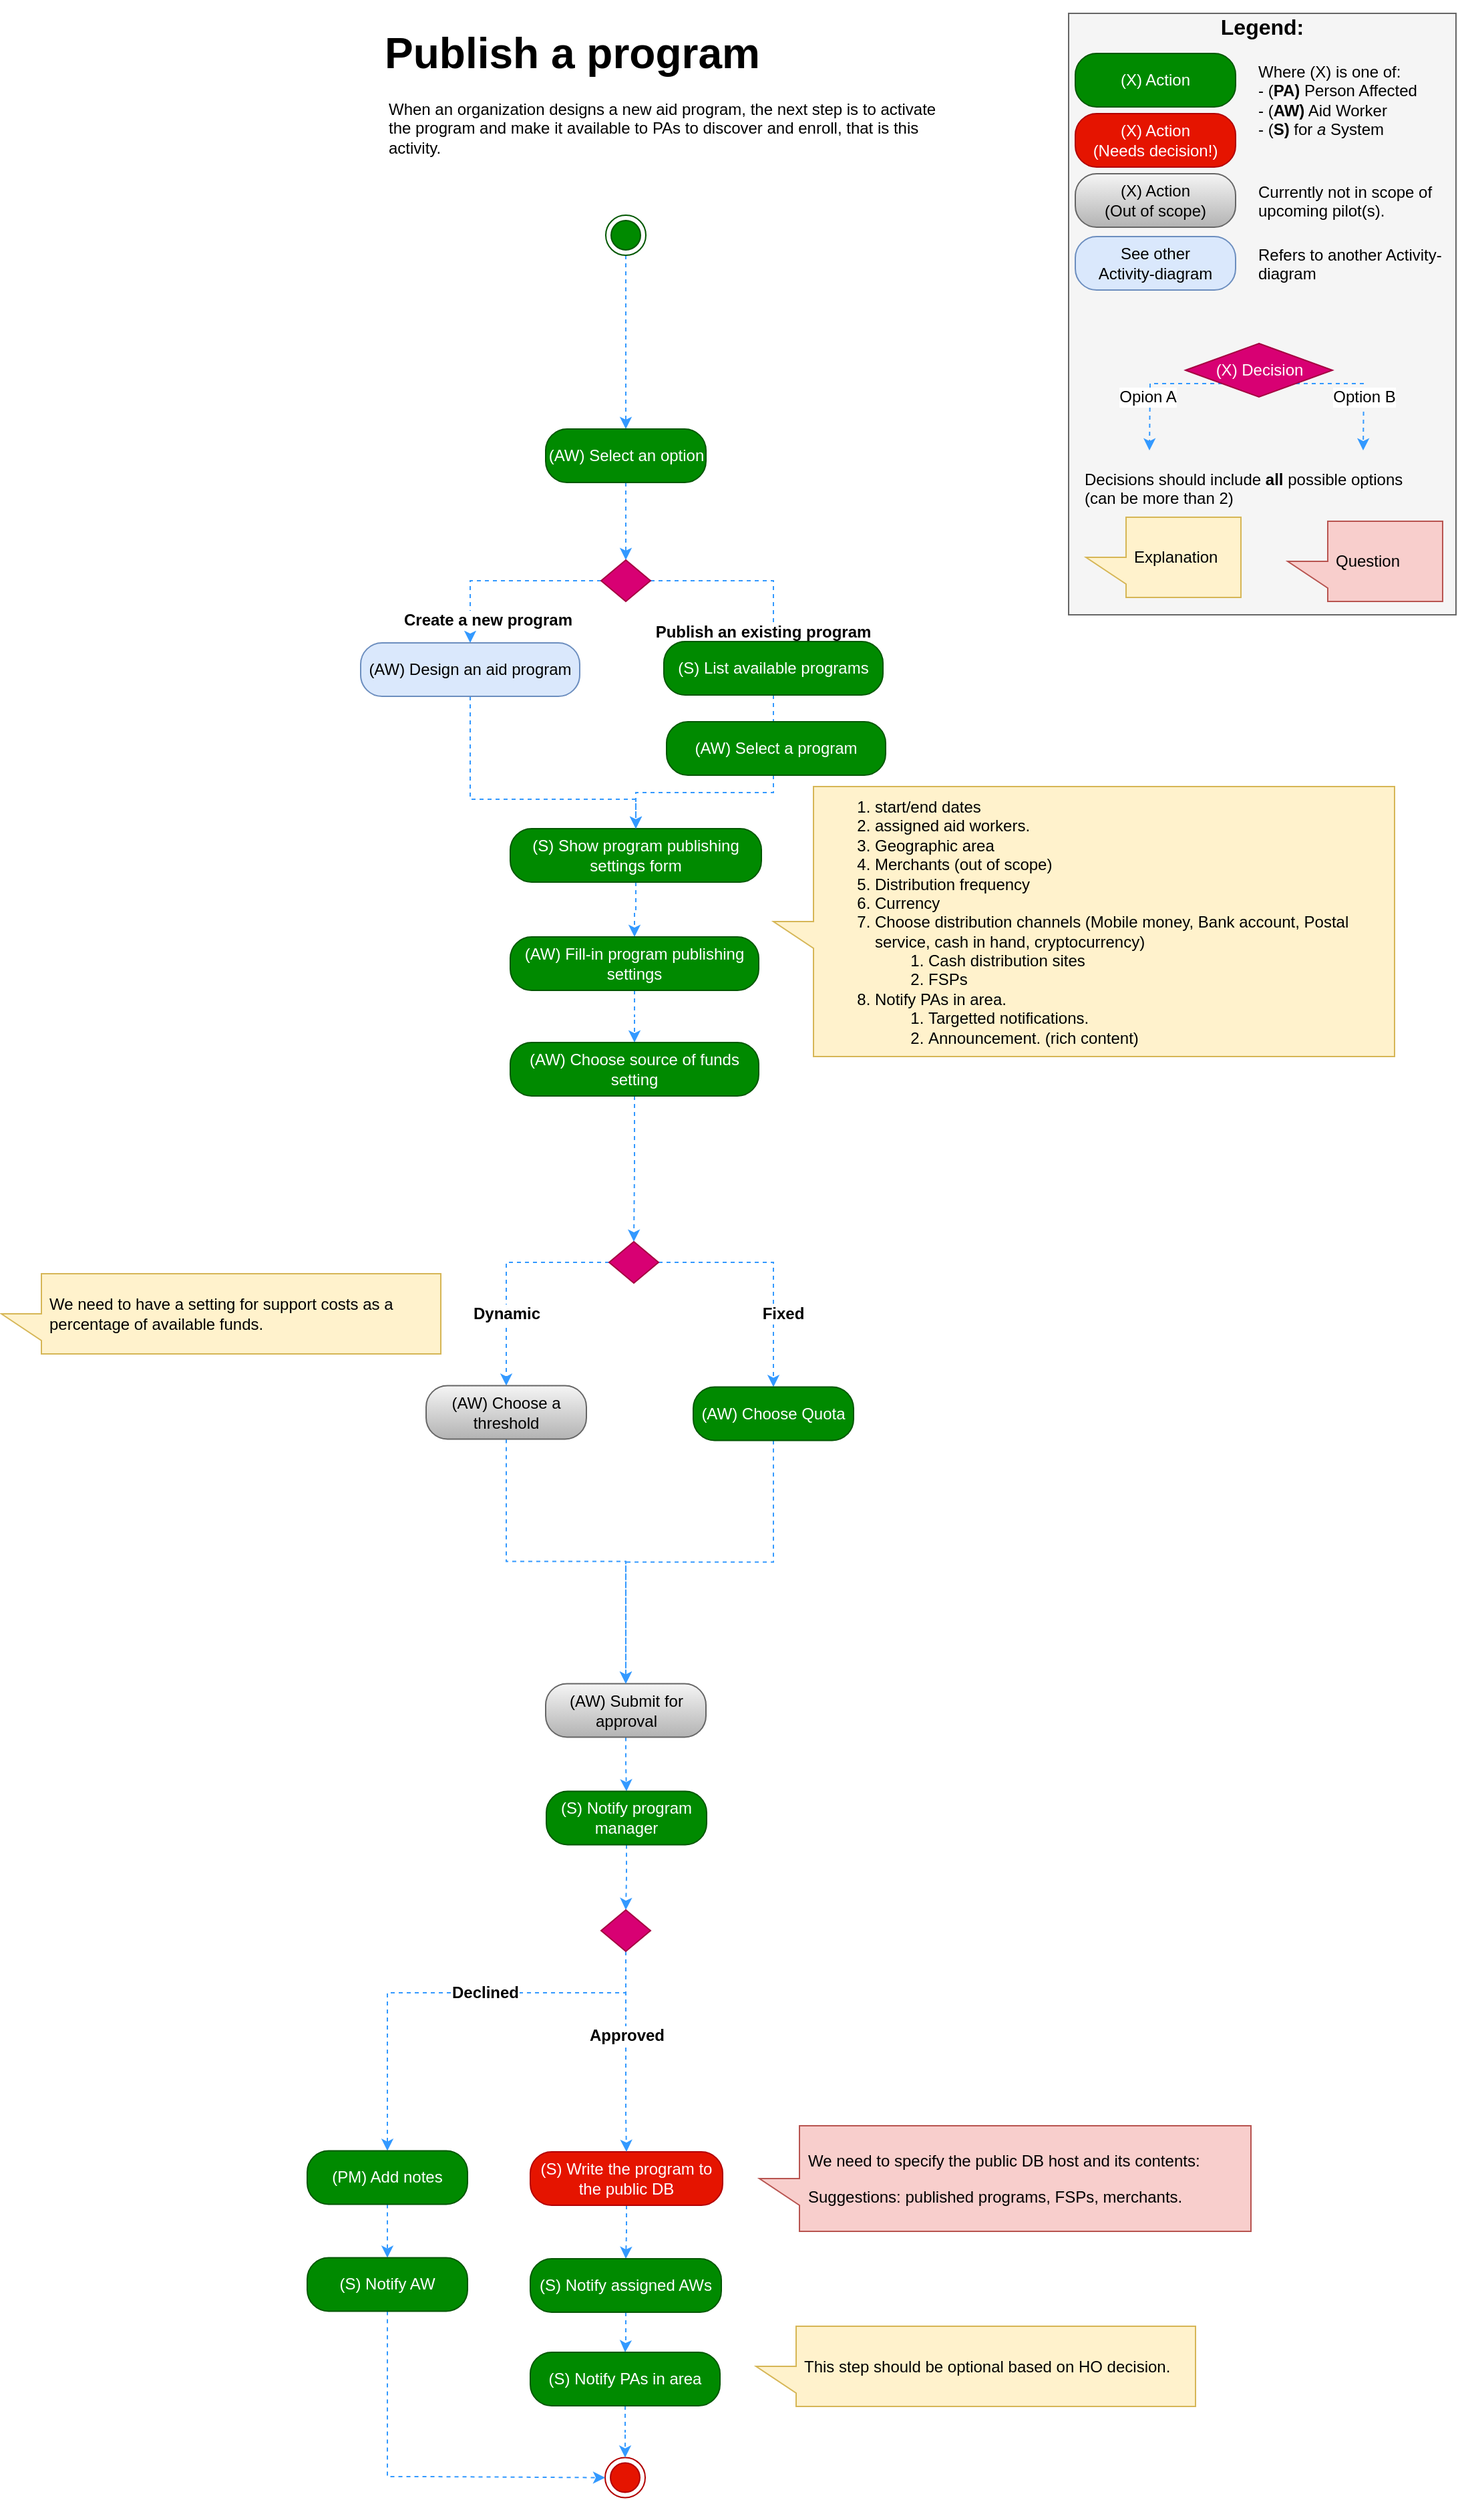 <mxfile version="10.7.7" type="github"><diagram id="uyd7z65uwDIBuKVMTp-y" name="Page-1"><mxGraphModel dx="1678" dy="412" grid="0" gridSize="10" guides="1" tooltips="1" connect="1" arrows="1" fold="1" page="1" pageScale="1" pageWidth="827" pageHeight="1169" math="0" shadow="0"><root><mxCell id="0"/><mxCell id="1" parent="0"/><mxCell id="Uqft2787y8xsAJ90PHeu-41" style="edgeStyle=orthogonalEdgeStyle;rounded=0;orthogonalLoop=1;jettySize=auto;html=1;entryX=0.5;entryY=0;entryDx=0;entryDy=0;dashed=1;strokeColor=#3399FF;fontColor=#000000;" parent="1" source="oU4Lt3CGuPSWamgN9LYf-1" target="oU4Lt3CGuPSWamgN9LYf-7" edge="1"><mxGeometry relative="1" as="geometry"/></mxCell><mxCell id="oU4Lt3CGuPSWamgN9LYf-1" value="" style="ellipse;html=1;shape=endState;fillColor=#008a00;strokeColor=#005700;fontColor=#ffffff;" parent="1" vertex="1"><mxGeometry x="183.5" y="161" width="30" height="30" as="geometry"/></mxCell><mxCell id="r_gWgSIU1no9RMqBCy4V-20" value="" style="edgeStyle=orthogonalEdgeStyle;rounded=0;orthogonalLoop=1;jettySize=auto;html=1;dashed=1;fontColor=#ffffff;strokeColor=#3399FF;entryX=0.5;entryY=0;entryDx=0;entryDy=0;" parent="1" source="KecbVdrOQGVTAzfSpqfk-3" target="KecbVdrOQGVTAzfSpqfk-7" edge="1"><mxGeometry relative="1" as="geometry"/></mxCell><mxCell id="KecbVdrOQGVTAzfSpqfk-6" value="&lt;font color=&quot;#000000&quot;&gt;Publish an existing program&lt;/font&gt;" style="text;html=1;resizable=0;points=[];align=center;verticalAlign=middle;labelBackgroundColor=#ffffff;fontColor=#ffffff;fontStyle=1" parent="r_gWgSIU1no9RMqBCy4V-20" vertex="1" connectable="0"><mxGeometry x="-0.367" y="-1" relative="1" as="geometry"><mxPoint x="40.5" y="37.5" as="offset"/></mxGeometry></mxCell><mxCell id="KecbVdrOQGVTAzfSpqfk-5" style="edgeStyle=orthogonalEdgeStyle;rounded=0;orthogonalLoop=1;jettySize=auto;html=1;entryX=0.5;entryY=0;entryDx=0;entryDy=0;dashed=1;fontColor=#ffffff;strokeColor=#3399FF;" parent="1" source="oU4Lt3CGuPSWamgN9LYf-7" target="KecbVdrOQGVTAzfSpqfk-3" edge="1"><mxGeometry relative="1" as="geometry"/></mxCell><mxCell id="oU4Lt3CGuPSWamgN9LYf-7" value="(AW) Select an option" style="rounded=1;whiteSpace=wrap;html=1;arcSize=40;fillColor=#008a00;strokeColor=#005700;fontColor=#ffffff;" parent="1" vertex="1"><mxGeometry x="138.5" y="321" width="120" height="40" as="geometry"/></mxCell><mxCell id="r_gWgSIU1no9RMqBCy4V-21" value="" style="edgeStyle=orthogonalEdgeStyle;rounded=0;orthogonalLoop=1;jettySize=auto;html=1;dashed=1;fontColor=#ffffff;strokeColor=#3399FF;" parent="1" source="oU4Lt3CGuPSWamgN9LYf-9" target="oU4Lt3CGuPSWamgN9LYf-11" edge="1"><mxGeometry relative="1" as="geometry"/></mxCell><mxCell id="oU4Lt3CGuPSWamgN9LYf-9" value="(S) Show program publishing settings form" style="rounded=1;whiteSpace=wrap;html=1;arcSize=40;fillColor=#008a00;strokeColor=#005700;fontColor=#ffffff;" parent="1" vertex="1"><mxGeometry x="112" y="620" width="188" height="40" as="geometry"/></mxCell><mxCell id="Uqft2787y8xsAJ90PHeu-7" value="" style="edgeStyle=orthogonalEdgeStyle;rounded=0;orthogonalLoop=1;jettySize=auto;html=1;dashed=1;fontColor=#ffffff;strokeColor=#3399FF;" parent="1" source="oU4Lt3CGuPSWamgN9LYf-11" target="Uqft2787y8xsAJ90PHeu-6" edge="1"><mxGeometry relative="1" as="geometry"/></mxCell><mxCell id="oU4Lt3CGuPSWamgN9LYf-11" value="(AW) Fill-in program publishing settings" style="rounded=1;whiteSpace=wrap;html=1;arcSize=40;fillColor=#008a00;strokeColor=#005700;fontColor=#ffffff;" parent="1" vertex="1"><mxGeometry x="112" y="701" width="186" height="40" as="geometry"/></mxCell><mxCell id="Uqft2787y8xsAJ90PHeu-13" style="edgeStyle=orthogonalEdgeStyle;rounded=0;orthogonalLoop=1;jettySize=auto;html=1;entryX=0.5;entryY=0;entryDx=0;entryDy=0;dashed=1;fontColor=#ffffff;strokeColor=#3399FF;" parent="1" source="Uqft2787y8xsAJ90PHeu-6" target="Uqft2787y8xsAJ90PHeu-11" edge="1"><mxGeometry relative="1" as="geometry"/></mxCell><mxCell id="Uqft2787y8xsAJ90PHeu-6" value="(AW) Choose source of funds setting" style="rounded=1;whiteSpace=wrap;html=1;arcSize=40;fillColor=#008a00;strokeColor=#005700;fontColor=#ffffff;" parent="1" vertex="1"><mxGeometry x="112" y="780" width="186" height="40" as="geometry"/></mxCell><mxCell id="w7J7dcjzom3_pEP8LGcQ-10" value="" style="edgeStyle=orthogonalEdgeStyle;rounded=0;orthogonalLoop=1;jettySize=auto;html=1;dashed=1;strokeColor=#3399FF;fontColor=#ffffff;" parent="1" edge="1"><mxGeometry relative="1" as="geometry"><mxPoint x="247.667" y="1722" as="sourcePoint"/></mxGeometry></mxCell><mxCell id="w7J7dcjzom3_pEP8LGcQ-12" value="" style="edgeStyle=orthogonalEdgeStyle;rounded=0;orthogonalLoop=1;jettySize=auto;html=1;dashed=1;strokeColor=#3399FF;fontColor=#ffffff;" parent="1" edge="1"><mxGeometry relative="1" as="geometry"><mxPoint x="197.667" y="1842" as="sourcePoint"/></mxGeometry></mxCell><mxCell id="w7J7dcjzom3_pEP8LGcQ-14" value="" style="edgeStyle=orthogonalEdgeStyle;rounded=0;orthogonalLoop=1;jettySize=auto;html=1;dashed=1;strokeColor=#3399FF;fontColor=#ffffff;" parent="1" edge="1"><mxGeometry relative="1" as="geometry"><mxPoint x="247.667" y="1922" as="sourcePoint"/></mxGeometry></mxCell><mxCell id="w7J7dcjzom3_pEP8LGcQ-18" value="" style="edgeStyle=orthogonalEdgeStyle;rounded=0;orthogonalLoop=1;jettySize=auto;html=1;dashed=1;strokeColor=#3399FF;fontColor=#ffffff;" parent="1" edge="1"><mxGeometry relative="1" as="geometry"><mxPoint x="247.667" y="1992" as="sourcePoint"/></mxGeometry></mxCell><mxCell id="w7J7dcjzom3_pEP8LGcQ-20" value="" style="edgeStyle=orthogonalEdgeStyle;rounded=0;orthogonalLoop=1;jettySize=auto;html=1;dashed=1;strokeColor=#3399FF;fontColor=#ffffff;" parent="1" edge="1"><mxGeometry relative="1" as="geometry"><mxPoint x="198" y="2112" as="sourcePoint"/></mxGeometry></mxCell><mxCell id="Q3AtUHi8kb276JzZ1yQo-1" value="" style="rounded=0;whiteSpace=wrap;html=1;fontSize=16;align=left;fillColor=#f5f5f5;strokeColor=#666666;fontColor=#333333;" parent="1" vertex="1"><mxGeometry x="530" y="10" width="290" height="450" as="geometry"/></mxCell><mxCell id="Q3AtUHi8kb276JzZ1yQo-6" value="See other&lt;br&gt;Activity-diagram" style="rounded=1;whiteSpace=wrap;html=1;arcSize=40;fillColor=#dae8fc;strokeColor=#6c8ebf;" parent="1" vertex="1"><mxGeometry x="535" y="177" width="120" height="40" as="geometry"/></mxCell><mxCell id="Q3AtUHi8kb276JzZ1yQo-8" value="(X) Action&lt;br&gt;" style="rounded=1;whiteSpace=wrap;html=1;arcSize=40;fillColor=#008a00;strokeColor=#005700;fontColor=#ffffff;" parent="1" vertex="1"><mxGeometry x="535" y="40" width="120" height="40" as="geometry"/></mxCell><mxCell id="Q3AtUHi8kb276JzZ1yQo-9" value="" style="edgeStyle=orthogonalEdgeStyle;rounded=0;orthogonalLoop=1;jettySize=auto;html=1;dashed=1;strokeColor=#3399FF;exitX=0;exitY=1;exitDx=0;exitDy=0;" parent="1" source="Q3AtUHi8kb276JzZ1yQo-13" edge="1"><mxGeometry relative="1" as="geometry"><mxPoint x="590.5" y="337" as="targetPoint"/></mxGeometry></mxCell><mxCell id="Q3AtUHi8kb276JzZ1yQo-10" value="Opion A" style="text;html=1;resizable=0;points=[];align=center;verticalAlign=middle;labelBackgroundColor=#ffffff;" parent="Q3AtUHi8kb276JzZ1yQo-9" vertex="1" connectable="0"><mxGeometry x="-0.263" y="1" relative="1" as="geometry"><mxPoint x="-18" y="9" as="offset"/></mxGeometry></mxCell><mxCell id="Q3AtUHi8kb276JzZ1yQo-11" style="edgeStyle=orthogonalEdgeStyle;rounded=0;orthogonalLoop=1;jettySize=auto;html=1;exitX=1;exitY=1;exitDx=0;exitDy=0;dashed=1;strokeColor=#3399FF;" parent="1" source="Q3AtUHi8kb276JzZ1yQo-13" edge="1"><mxGeometry relative="1" as="geometry"><mxPoint x="750.5" y="337" as="targetPoint"/></mxGeometry></mxCell><mxCell id="Q3AtUHi8kb276JzZ1yQo-12" value="Option B" style="text;html=1;resizable=0;points=[];align=center;verticalAlign=middle;labelBackgroundColor=#ffffff;" parent="Q3AtUHi8kb276JzZ1yQo-11" vertex="1" connectable="0"><mxGeometry x="0.2" y="-1" relative="1" as="geometry"><mxPoint x="1" as="offset"/></mxGeometry></mxCell><mxCell id="Q3AtUHi8kb276JzZ1yQo-13" value="&lt;span&gt;(X) Decision&lt;br&gt;&lt;/span&gt;" style="rhombus;whiteSpace=wrap;html=1;fillColor=#d80073;strokeColor=#A50040;fontColor=#ffffff;" parent="1" vertex="1"><mxGeometry x="617.5" y="257" width="110" height="40" as="geometry"/></mxCell><mxCell id="Q3AtUHi8kb276JzZ1yQo-29" value="(X) Action&lt;br&gt;(Needs decision!)&lt;br&gt;" style="rounded=1;whiteSpace=wrap;html=1;arcSize=40;fillColor=#e51400;strokeColor=#B20000;fontColor=#ffffff;" parent="1" vertex="1"><mxGeometry x="535" y="85" width="120" height="40" as="geometry"/></mxCell><mxCell id="Q3AtUHi8kb276JzZ1yQo-30" value="&lt;div style=&quot;text-align: left ; font-size: 32px&quot;&gt;Publish a program&lt;/div&gt;" style="text;html=1;strokeColor=none;fillColor=none;align=left;verticalAlign=middle;whiteSpace=wrap;rounded=0;fontStyle=1;fontSize=32;spacingLeft=16;" parent="1" vertex="1"><mxGeometry width="518" height="80" as="geometry"/></mxCell><mxCell id="Q3AtUHi8kb276JzZ1yQo-31" value="&lt;font style=&quot;font-size: 16px;&quot;&gt;Legend:&lt;/font&gt;" style="text;html=1;strokeColor=none;fillColor=none;align=center;verticalAlign=middle;whiteSpace=wrap;rounded=0;fontSize=16;fontStyle=1" parent="1" vertex="1"><mxGeometry x="655" y="10" width="40" height="20" as="geometry"/></mxCell><mxCell id="Q3AtUHi8kb276JzZ1yQo-32" value="Where (X) is one of:&lt;br&gt;- (&lt;b&gt;PA)&lt;/b&gt; Person Affected&lt;br&gt;- (&lt;b&gt;AW)&lt;/b&gt; Aid Worker&lt;br&gt;- (&lt;b&gt;S)&lt;/b&gt; for &lt;i&gt;a&lt;/i&gt; System&lt;br&gt;" style="text;html=1;strokeColor=none;fillColor=none;align=left;verticalAlign=top;whiteSpace=wrap;rounded=0;fontSize=12;" parent="1" vertex="1"><mxGeometry x="670" y="40" width="140" height="70" as="geometry"/></mxCell><mxCell id="Q3AtUHi8kb276JzZ1yQo-33" value="Refers to another Activity-diagram&lt;br&gt;" style="text;html=1;strokeColor=none;fillColor=none;align=left;verticalAlign=top;whiteSpace=wrap;rounded=0;fontSize=12;" parent="1" vertex="1"><mxGeometry x="670" y="177" width="140" height="38" as="geometry"/></mxCell><mxCell id="Q3AtUHi8kb276JzZ1yQo-34" value="Decisions should include &lt;b&gt;all&lt;/b&gt; possible options (can be more than 2)&lt;br&gt;" style="text;html=1;strokeColor=none;fillColor=none;align=left;verticalAlign=top;whiteSpace=wrap;rounded=0;fontSize=12;" parent="1" vertex="1"><mxGeometry x="540" y="345" width="250" height="38" as="geometry"/></mxCell><mxCell id="Q3AtUHi8kb276JzZ1yQo-35" value="&lt;p&gt;Explanation&lt;/p&gt;" style="shape=callout;whiteSpace=wrap;html=1;perimeter=calloutPerimeter;fillColor=#fff2cc;fontSize=12;align=left;strokeColor=#d6b656;spacingLeft=4;direction=south;" parent="1" vertex="1"><mxGeometry x="543" y="387" width="116" height="60" as="geometry"/></mxCell><mxCell id="Q3AtUHi8kb276JzZ1yQo-36" value="(X) Action&lt;br&gt;(Out of scope)&lt;br&gt;" style="rounded=1;whiteSpace=wrap;html=1;arcSize=40;fillColor=#f5f5f5;strokeColor=#666666;gradientColor=#b3b3b3;" parent="1" vertex="1"><mxGeometry x="535" y="130" width="120" height="40" as="geometry"/></mxCell><mxCell id="Q3AtUHi8kb276JzZ1yQo-37" value="Currently not in scope of upcoming pilot(s).&lt;br&gt;" style="text;html=1;strokeColor=none;fillColor=none;align=left;verticalAlign=top;whiteSpace=wrap;rounded=0;fontSize=12;" parent="1" vertex="1"><mxGeometry x="670" y="130" width="140" height="70" as="geometry"/></mxCell><mxCell id="KecbVdrOQGVTAzfSpqfk-2" value="&lt;p&gt;When an organization designs a new aid program, the next step is to activate the program and make it available to PAs to discover and enroll, that is this activity.&lt;/p&gt;" style="text;html=1;strokeColor=none;fillColor=none;spacing=8;spacingTop=-20;whiteSpace=wrap;overflow=hidden;rounded=0;align=left;" parent="1" vertex="1"><mxGeometry x="13" y="70" width="432" height="57" as="geometry"/></mxCell><mxCell id="KecbVdrOQGVTAzfSpqfk-9" style="edgeStyle=orthogonalEdgeStyle;rounded=0;orthogonalLoop=1;jettySize=auto;html=1;exitX=0;exitY=0.5;exitDx=0;exitDy=0;entryX=0.5;entryY=0;entryDx=0;entryDy=0;dashed=1;strokeColor=#3399FF;fontColor=#ffffff;" parent="1" source="KecbVdrOQGVTAzfSpqfk-3" target="KecbVdrOQGVTAzfSpqfk-8" edge="1"><mxGeometry relative="1" as="geometry"/></mxCell><mxCell id="KecbVdrOQGVTAzfSpqfk-10" value="Create a new program" style="text;html=1;resizable=0;points=[];align=center;verticalAlign=middle;labelBackgroundColor=#ffffff;fontColor=#000000;fontStyle=1" parent="KecbVdrOQGVTAzfSpqfk-9" vertex="1" connectable="0"><mxGeometry x="0.181" y="1" relative="1" as="geometry"><mxPoint y="28" as="offset"/></mxGeometry></mxCell><mxCell id="KecbVdrOQGVTAzfSpqfk-3" value="&lt;span&gt;&lt;br&gt;&lt;/span&gt;" style="rhombus;whiteSpace=wrap;html=1;fillColor=#d80073;strokeColor=#A50040;fontColor=#ffffff;" parent="1" vertex="1"><mxGeometry x="180" y="419" width="37" height="31" as="geometry"/></mxCell><mxCell id="KecbVdrOQGVTAzfSpqfk-11" style="edgeStyle=orthogonalEdgeStyle;rounded=0;orthogonalLoop=1;jettySize=auto;html=1;entryX=0.5;entryY=0;entryDx=0;entryDy=0;dashed=1;strokeColor=#3399FF;fontColor=#000000;" parent="1" source="KecbVdrOQGVTAzfSpqfk-7" target="oU4Lt3CGuPSWamgN9LYf-9" edge="1"><mxGeometry relative="1" as="geometry"><Array as="points"><mxPoint x="309" y="593"/><mxPoint x="206" y="593"/></Array></mxGeometry></mxCell><mxCell id="KecbVdrOQGVTAzfSpqfk-7" value="(S) List available programs" style="rounded=1;whiteSpace=wrap;html=1;arcSize=40;fillColor=#008a00;strokeColor=#005700;fontColor=#ffffff;" parent="1" vertex="1"><mxGeometry x="227" y="480" width="164" height="40" as="geometry"/></mxCell><mxCell id="KecbVdrOQGVTAzfSpqfk-12" style="edgeStyle=orthogonalEdgeStyle;rounded=0;orthogonalLoop=1;jettySize=auto;html=1;entryX=0.5;entryY=0;entryDx=0;entryDy=0;dashed=1;strokeColor=#3399FF;fontColor=#000000;" parent="1" source="KecbVdrOQGVTAzfSpqfk-8" target="oU4Lt3CGuPSWamgN9LYf-9" edge="1"><mxGeometry relative="1" as="geometry"><Array as="points"><mxPoint x="82" y="598"/><mxPoint x="206" y="598"/></Array></mxGeometry></mxCell><mxCell id="KecbVdrOQGVTAzfSpqfk-8" value="(AW) Design an aid program" style="rounded=1;whiteSpace=wrap;html=1;arcSize=40;fillColor=#dae8fc;strokeColor=#6c8ebf;fontColor=#000000;" parent="1" vertex="1"><mxGeometry y="481" width="164" height="40" as="geometry"/></mxCell><mxCell id="KecbVdrOQGVTAzfSpqfk-23" style="edgeStyle=orthogonalEdgeStyle;rounded=0;orthogonalLoop=1;jettySize=auto;html=1;entryX=0.5;entryY=0;entryDx=0;entryDy=0;dashed=1;strokeColor=#3399FF;fontColor=#000000;" parent="1" source="KecbVdrOQGVTAzfSpqfk-21" target="Uqft2787y8xsAJ90PHeu-22" edge="1"><mxGeometry relative="1" as="geometry"/></mxCell><mxCell id="KecbVdrOQGVTAzfSpqfk-21" value="(AW) Submit for approval&lt;br&gt;" style="rounded=1;whiteSpace=wrap;html=1;arcSize=40;fillColor=#f5f5f5;strokeColor=#666666;fontColor=#000000;gradientColor=#b3b3b3;" parent="1" vertex="1"><mxGeometry x="138.5" y="1259.765" width="120" height="40" as="geometry"/></mxCell><mxCell id="KecbVdrOQGVTAzfSpqfk-16" value="" style="edgeStyle=orthogonalEdgeStyle;rounded=0;orthogonalLoop=1;jettySize=auto;html=1;dashed=1;strokeColor=#3399FF;fontColor=#ffffff;entryX=0.5;entryY=0;entryDx=0;entryDy=0;" parent="1" source="KecbVdrOQGVTAzfSpqfk-17" target="KecbVdrOQGVTAzfSpqfk-19" edge="1"><mxGeometry relative="1" as="geometry"/></mxCell><mxCell id="KecbVdrOQGVTAzfSpqfk-17" value="(S) Write the program to the public DB&lt;br&gt;" style="rounded=1;whiteSpace=wrap;html=1;arcSize=40;fillColor=#e51400;strokeColor=#B20000;fontColor=#ffffff;" parent="1" vertex="1"><mxGeometry x="127" y="1610" width="144" height="40" as="geometry"/></mxCell><mxCell id="KecbVdrOQGVTAzfSpqfk-18" value="" style="ellipse;html=1;shape=endState;fillColor=#e51400;strokeColor=#B20000;fontColor=#ffffff;" parent="1" vertex="1"><mxGeometry x="183" y="1838.765" width="30" height="30" as="geometry"/></mxCell><mxCell id="KecbVdrOQGVTAzfSpqfk-20" style="edgeStyle=orthogonalEdgeStyle;rounded=0;orthogonalLoop=1;jettySize=auto;html=1;entryX=0.5;entryY=0;entryDx=0;entryDy=0;dashed=1;strokeColor=#3399FF;fontColor=#000000;" parent="1" source="KecbVdrOQGVTAzfSpqfk-19" target="Uqft2787y8xsAJ90PHeu-36" edge="1"><mxGeometry relative="1" as="geometry"/></mxCell><mxCell id="KecbVdrOQGVTAzfSpqfk-19" value="(S) Notify assigned AWs&lt;br&gt;" style="rounded=1;whiteSpace=wrap;html=1;arcSize=40;fillColor=#008a00;strokeColor=#005700;fontColor=#ffffff;" parent="1" vertex="1"><mxGeometry x="127" y="1690" width="143" height="40" as="geometry"/></mxCell><mxCell id="s_ggcZIDcuWtO7RO-5xB-1" value="&lt;p&gt;Question&lt;/p&gt;" style="shape=callout;whiteSpace=wrap;html=1;perimeter=calloutPerimeter;fillColor=#f8cecc;fontSize=12;align=left;strokeColor=#b85450;spacingLeft=4;direction=south;" parent="1" vertex="1"><mxGeometry x="694" y="390" width="116" height="60" as="geometry"/></mxCell><mxCell id="Uqft2787y8xsAJ90PHeu-3" value="&lt;p&gt;&lt;/p&gt;&lt;ol&gt;&lt;li&gt;start/end dates&lt;/li&gt;&lt;li&gt;assigned aid workers.&lt;/li&gt;&lt;li&gt;Geographic area&lt;/li&gt;&lt;li&gt;Merchants (out of scope)&lt;/li&gt;&lt;li&gt;Distribution frequency&lt;/li&gt;&lt;li&gt;Currency&lt;br&gt;&lt;/li&gt;&lt;li&gt;Choose distribution channels (Mobile money, Bank account, Postal service, cash in hand, cryptocurrency)&lt;/li&gt;&lt;ol&gt;&lt;li&gt;Cash distribution sites&lt;/li&gt;&lt;li&gt;FSPs&lt;/li&gt;&lt;/ol&gt;&lt;li&gt;Notify PAs in area.&lt;/li&gt;&lt;ol&gt;&lt;li&gt;Targetted notifications.&lt;/li&gt;&lt;li&gt;Announcement. (rich content)&amp;nbsp;&lt;/li&gt;&lt;/ol&gt;&lt;/ol&gt;&lt;p&gt;&lt;/p&gt;" style="shape=callout;whiteSpace=wrap;html=1;perimeter=calloutPerimeter;fillColor=#fff2cc;fontSize=12;align=left;strokeColor=#d6b656;spacingLeft=4;direction=south;" parent="1" vertex="1"><mxGeometry x="309" y="588.5" width="465" height="202" as="geometry"/></mxCell><mxCell id="Uqft2787y8xsAJ90PHeu-4" value="&lt;p&gt;We need to specify the public DB host and its contents:&lt;/p&gt;&lt;p&gt;Suggestions: published programs, FSPs, merchants.&lt;/p&gt;" style="shape=callout;whiteSpace=wrap;html=1;perimeter=calloutPerimeter;fillColor=#f8cecc;fontSize=12;align=left;strokeColor=#b85450;spacingLeft=4;direction=south;" parent="1" vertex="1"><mxGeometry x="298.5" y="1590.5" width="368" height="79" as="geometry"/></mxCell><mxCell id="Uqft2787y8xsAJ90PHeu-15" style="edgeStyle=orthogonalEdgeStyle;rounded=0;orthogonalLoop=1;jettySize=auto;html=1;entryX=0.5;entryY=0;entryDx=0;entryDy=0;dashed=1;fontColor=#ffffff;strokeColor=#3399FF;" parent="1" source="Uqft2787y8xsAJ90PHeu-11" target="Uqft2787y8xsAJ90PHeu-14" edge="1"><mxGeometry relative="1" as="geometry"/></mxCell><mxCell id="Uqft2787y8xsAJ90PHeu-16" value="Fixed" style="text;html=1;resizable=0;points=[];align=center;verticalAlign=middle;labelBackgroundColor=#ffffff;fontStyle=1" parent="Uqft2787y8xsAJ90PHeu-15" vertex="1" connectable="0"><mxGeometry x="-0.059" y="-29" relative="1" as="geometry"><mxPoint x="8" y="9" as="offset"/></mxGeometry></mxCell><mxCell id="Uqft2787y8xsAJ90PHeu-18" style="edgeStyle=orthogonalEdgeStyle;rounded=0;orthogonalLoop=1;jettySize=auto;html=1;entryX=0.5;entryY=0;entryDx=0;entryDy=0;dashed=1;fontColor=#ffffff;strokeColor=#3399FF;" parent="1" source="Uqft2787y8xsAJ90PHeu-11" target="Uqft2787y8xsAJ90PHeu-17" edge="1"><mxGeometry relative="1" as="geometry"/></mxCell><mxCell id="Uqft2787y8xsAJ90PHeu-19" value="Dynamic" style="text;html=1;resizable=0;points=[];align=center;verticalAlign=middle;labelBackgroundColor=#ffffff;fontStyle=1" parent="Uqft2787y8xsAJ90PHeu-18" vertex="1" connectable="0"><mxGeometry x="-0.116" y="35" relative="1" as="geometry"><mxPoint x="-2.5" y="3" as="offset"/></mxGeometry></mxCell><mxCell id="Uqft2787y8xsAJ90PHeu-11" value="&lt;span&gt;&lt;br&gt;&lt;/span&gt;" style="rhombus;whiteSpace=wrap;html=1;fillColor=#d80073;strokeColor=#A50040;fontColor=#ffffff;" parent="1" vertex="1"><mxGeometry x="186" y="929" width="37" height="31" as="geometry"/></mxCell><mxCell id="Uqft2787y8xsAJ90PHeu-38" style="edgeStyle=orthogonalEdgeStyle;rounded=0;orthogonalLoop=1;jettySize=auto;html=1;entryX=0.5;entryY=0;entryDx=0;entryDy=0;dashed=1;strokeColor=#3399FF;fontColor=#000000;" parent="1" source="Uqft2787y8xsAJ90PHeu-14" target="KecbVdrOQGVTAzfSpqfk-21" edge="1"><mxGeometry relative="1" as="geometry"/></mxCell><mxCell id="Uqft2787y8xsAJ90PHeu-14" value="(AW) Choose Quota" style="rounded=1;whiteSpace=wrap;html=1;arcSize=40;fillColor=#008a00;strokeColor=#005700;fontColor=#ffffff;" parent="1" vertex="1"><mxGeometry x="249" y="1037.765" width="120" height="40" as="geometry"/></mxCell><mxCell id="Uqft2787y8xsAJ90PHeu-39" style="edgeStyle=orthogonalEdgeStyle;rounded=0;orthogonalLoop=1;jettySize=auto;html=1;entryX=0.5;entryY=0;entryDx=0;entryDy=0;dashed=1;strokeColor=#3399FF;fontColor=#000000;" parent="1" source="Uqft2787y8xsAJ90PHeu-17" target="KecbVdrOQGVTAzfSpqfk-21" edge="1"><mxGeometry relative="1" as="geometry"/></mxCell><mxCell id="Uqft2787y8xsAJ90PHeu-17" value="(AW) Choose a threshold" style="rounded=1;whiteSpace=wrap;html=1;arcSize=40;fillColor=#f5f5f5;strokeColor=#666666;fontColor=#000000;gradientColor=#b3b3b3;" parent="1" vertex="1"><mxGeometry x="49" y="1036.765" width="120" height="40" as="geometry"/></mxCell><mxCell id="Uqft2787y8xsAJ90PHeu-24" style="edgeStyle=orthogonalEdgeStyle;rounded=0;orthogonalLoop=1;jettySize=auto;html=1;entryX=0.5;entryY=0;entryDx=0;entryDy=0;dashed=1;strokeColor=#3399FF;fontColor=#ffffff;" parent="1" source="Uqft2787y8xsAJ90PHeu-22" target="Uqft2787y8xsAJ90PHeu-23" edge="1"><mxGeometry relative="1" as="geometry"/></mxCell><mxCell id="Uqft2787y8xsAJ90PHeu-22" value="(S) Notify program manager&lt;br&gt;" style="rounded=1;whiteSpace=wrap;html=1;arcSize=40;fillColor=#008a00;strokeColor=#005700;fontColor=#ffffff;" parent="1" vertex="1"><mxGeometry x="139" y="1340.265" width="120" height="40" as="geometry"/></mxCell><mxCell id="Uqft2787y8xsAJ90PHeu-27" style="edgeStyle=orthogonalEdgeStyle;rounded=0;orthogonalLoop=1;jettySize=auto;html=1;exitX=0.5;exitY=1;exitDx=0;exitDy=0;dashed=1;strokeColor=#3399FF;fontColor=#ffffff;entryX=0.5;entryY=0;entryDx=0;entryDy=0;" parent="1" source="Uqft2787y8xsAJ90PHeu-23" target="KecbVdrOQGVTAzfSpqfk-17" edge="1"><mxGeometry relative="1" as="geometry"><mxPoint x="227" y="1583" as="targetPoint"/><Array as="points"><mxPoint x="199" y="1583"/><mxPoint x="199" y="1583"/></Array></mxGeometry></mxCell><mxCell id="Uqft2787y8xsAJ90PHeu-29" value="Approved" style="text;html=1;resizable=0;points=[];align=center;verticalAlign=middle;labelBackgroundColor=#ffffff;fontColor=#000000;fontStyle=1" parent="Uqft2787y8xsAJ90PHeu-27" vertex="1" connectable="0"><mxGeometry x="0.72" y="-3" relative="1" as="geometry"><mxPoint x="2.5" y="-66.5" as="offset"/></mxGeometry></mxCell><mxCell id="Uqft2787y8xsAJ90PHeu-28" style="edgeStyle=orthogonalEdgeStyle;rounded=0;orthogonalLoop=1;jettySize=auto;html=1;entryX=0.5;entryY=0;entryDx=0;entryDy=0;dashed=1;strokeColor=#3399FF;fontColor=#ffffff;" parent="1" source="Uqft2787y8xsAJ90PHeu-23" target="Uqft2787y8xsAJ90PHeu-26" edge="1"><mxGeometry relative="1" as="geometry"><Array as="points"><mxPoint x="199" y="1491"/><mxPoint x="20" y="1491"/></Array></mxGeometry></mxCell><mxCell id="Uqft2787y8xsAJ90PHeu-30" value="Declined" style="text;html=1;resizable=0;points=[];align=center;verticalAlign=middle;labelBackgroundColor=#ffffff;fontColor=#000000;fontStyle=1;direction=south;" parent="Uqft2787y8xsAJ90PHeu-28" vertex="1" connectable="0"><mxGeometry x="0.779" y="3" relative="1" as="geometry"><mxPoint x="69.5" y="-82.5" as="offset"/></mxGeometry></mxCell><mxCell id="Uqft2787y8xsAJ90PHeu-23" value="&lt;span&gt;&lt;br&gt;&lt;/span&gt;" style="rhombus;whiteSpace=wrap;html=1;fillColor=#d80073;strokeColor=#A50040;fontColor=#ffffff;" parent="1" vertex="1"><mxGeometry x="180" y="1429" width="37" height="31" as="geometry"/></mxCell><mxCell id="Uqft2787y8xsAJ90PHeu-33" value="" style="edgeStyle=orthogonalEdgeStyle;rounded=0;orthogonalLoop=1;jettySize=auto;html=1;dashed=1;strokeColor=#3399FF;fontColor=#000000;" parent="1" source="Uqft2787y8xsAJ90PHeu-26" target="Uqft2787y8xsAJ90PHeu-32" edge="1"><mxGeometry relative="1" as="geometry"/></mxCell><mxCell id="Uqft2787y8xsAJ90PHeu-26" value="(PM) Add notes&lt;br&gt;" style="rounded=1;whiteSpace=wrap;html=1;arcSize=40;fillColor=#008a00;strokeColor=#005700;fontColor=#ffffff;" parent="1" vertex="1"><mxGeometry x="-40" y="1609.265" width="120" height="40" as="geometry"/></mxCell><mxCell id="Uqft2787y8xsAJ90PHeu-40" style="edgeStyle=orthogonalEdgeStyle;rounded=0;orthogonalLoop=1;jettySize=auto;html=1;entryX=0;entryY=0.5;entryDx=0;entryDy=0;dashed=1;strokeColor=#3399FF;fontColor=#000000;exitX=0.5;exitY=1;exitDx=0;exitDy=0;" parent="1" source="Uqft2787y8xsAJ90PHeu-32" target="KecbVdrOQGVTAzfSpqfk-18" edge="1"><mxGeometry relative="1" as="geometry"><Array as="points"><mxPoint x="20" y="1853"/><mxPoint x="50" y="1853"/><mxPoint x="50" y="1854"/></Array></mxGeometry></mxCell><mxCell id="Uqft2787y8xsAJ90PHeu-32" value="(S) Notify AW&lt;br&gt;" style="rounded=1;whiteSpace=wrap;html=1;arcSize=40;fillColor=#008a00;strokeColor=#005700;fontColor=#ffffff;" parent="1" vertex="1"><mxGeometry x="-40" y="1689.265" width="120" height="40" as="geometry"/></mxCell><mxCell id="Uqft2787y8xsAJ90PHeu-37" style="edgeStyle=orthogonalEdgeStyle;rounded=0;orthogonalLoop=1;jettySize=auto;html=1;entryX=0.5;entryY=0;entryDx=0;entryDy=0;dashed=1;strokeColor=#3399FF;fontColor=#000000;" parent="1" source="Uqft2787y8xsAJ90PHeu-36" target="KecbVdrOQGVTAzfSpqfk-18" edge="1"><mxGeometry relative="1" as="geometry"/></mxCell><mxCell id="Uqft2787y8xsAJ90PHeu-36" value="(S) Notify PAs in area&lt;br&gt;" style="rounded=1;whiteSpace=wrap;html=1;arcSize=40;fillColor=#008a00;strokeColor=#005700;fontColor=#ffffff;" parent="1" vertex="1"><mxGeometry x="127" y="1760" width="142" height="40" as="geometry"/></mxCell><mxCell id="9dWxma2czT-yN_UkXflF-1" value="&lt;p&gt;We need to have a setting for support costs as a percentage of available funds.&lt;/p&gt;" style="shape=callout;whiteSpace=wrap;html=1;perimeter=calloutPerimeter;fillColor=#fff2cc;fontSize=12;align=left;strokeColor=#d6b656;spacingLeft=4;direction=south;" parent="1" vertex="1"><mxGeometry x="-269" y="953" width="329" height="60" as="geometry"/></mxCell><mxCell id="9dWxma2czT-yN_UkXflF-2" value="&lt;p&gt;This step should be optional based on HO decision.&lt;/p&gt;" style="shape=callout;whiteSpace=wrap;html=1;perimeter=calloutPerimeter;fillColor=#fff2cc;fontSize=12;align=left;strokeColor=#d6b656;spacingLeft=4;direction=south;" parent="1" vertex="1"><mxGeometry x="296" y="1740.5" width="329" height="60" as="geometry"/></mxCell><mxCell id="MBBYFk3vMPxpGUAFzf1M-3" value="(AW) Select a program" style="rounded=1;whiteSpace=wrap;html=1;arcSize=40;fillColor=#008a00;strokeColor=#005700;fontColor=#ffffff;" vertex="1" parent="1"><mxGeometry x="229" y="540" width="164" height="40" as="geometry"/></mxCell></root></mxGraphModel></diagram></mxfile>